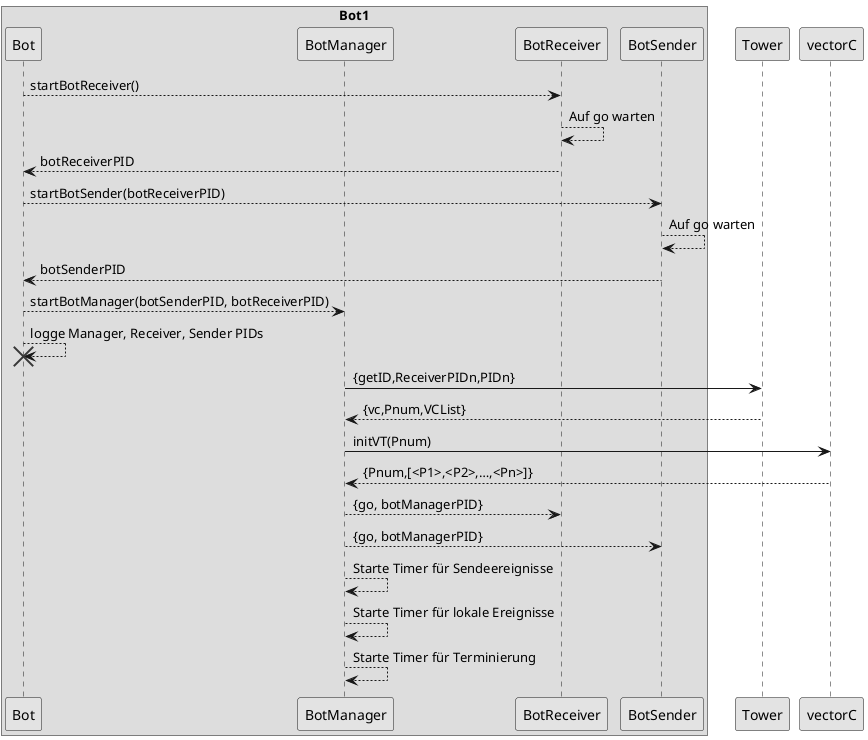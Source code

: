 @startuml
skinparam monochrome true

box Bot1
participant Bot
participant BotManager
participant BotReceiver
participant BotSender
end box
participant Tower
Bot --> BotReceiver : startBotReceiver()
BotReceiver --> BotReceiver : Auf go warten
BotReceiver --> Bot : botReceiverPID
Bot --> BotSender : startBotSender(botReceiverPID)
BotSender --> BotSender : Auf go warten
BotSender --> Bot : botSenderPID
Bot --> BotManager : startBotManager(botSenderPID, botReceiverPID)
Bot --> Bot : logge Manager, Receiver, Sender PIDs
destroy Bot
BotManager -> Tower : {getID,ReceiverPIDn,PIDn}
Tower --> BotManager : {vc,Pnum,VCList}
BotManager -> vectorC : initVT(Pnum)
vectorC --> BotManager : {Pnum,[<P1>,<P2>,…,<Pn>]}
BotManager --> BotReceiver : {go, botManagerPID}
BotManager --> BotSender : {go, botManagerPID}
BotManager --> BotManager : Starte Timer für Sendeereignisse
BotManager --> BotManager : Starte Timer für lokale Ereignisse
BotManager --> BotManager : Starte Timer für Terminierung
@enduml
